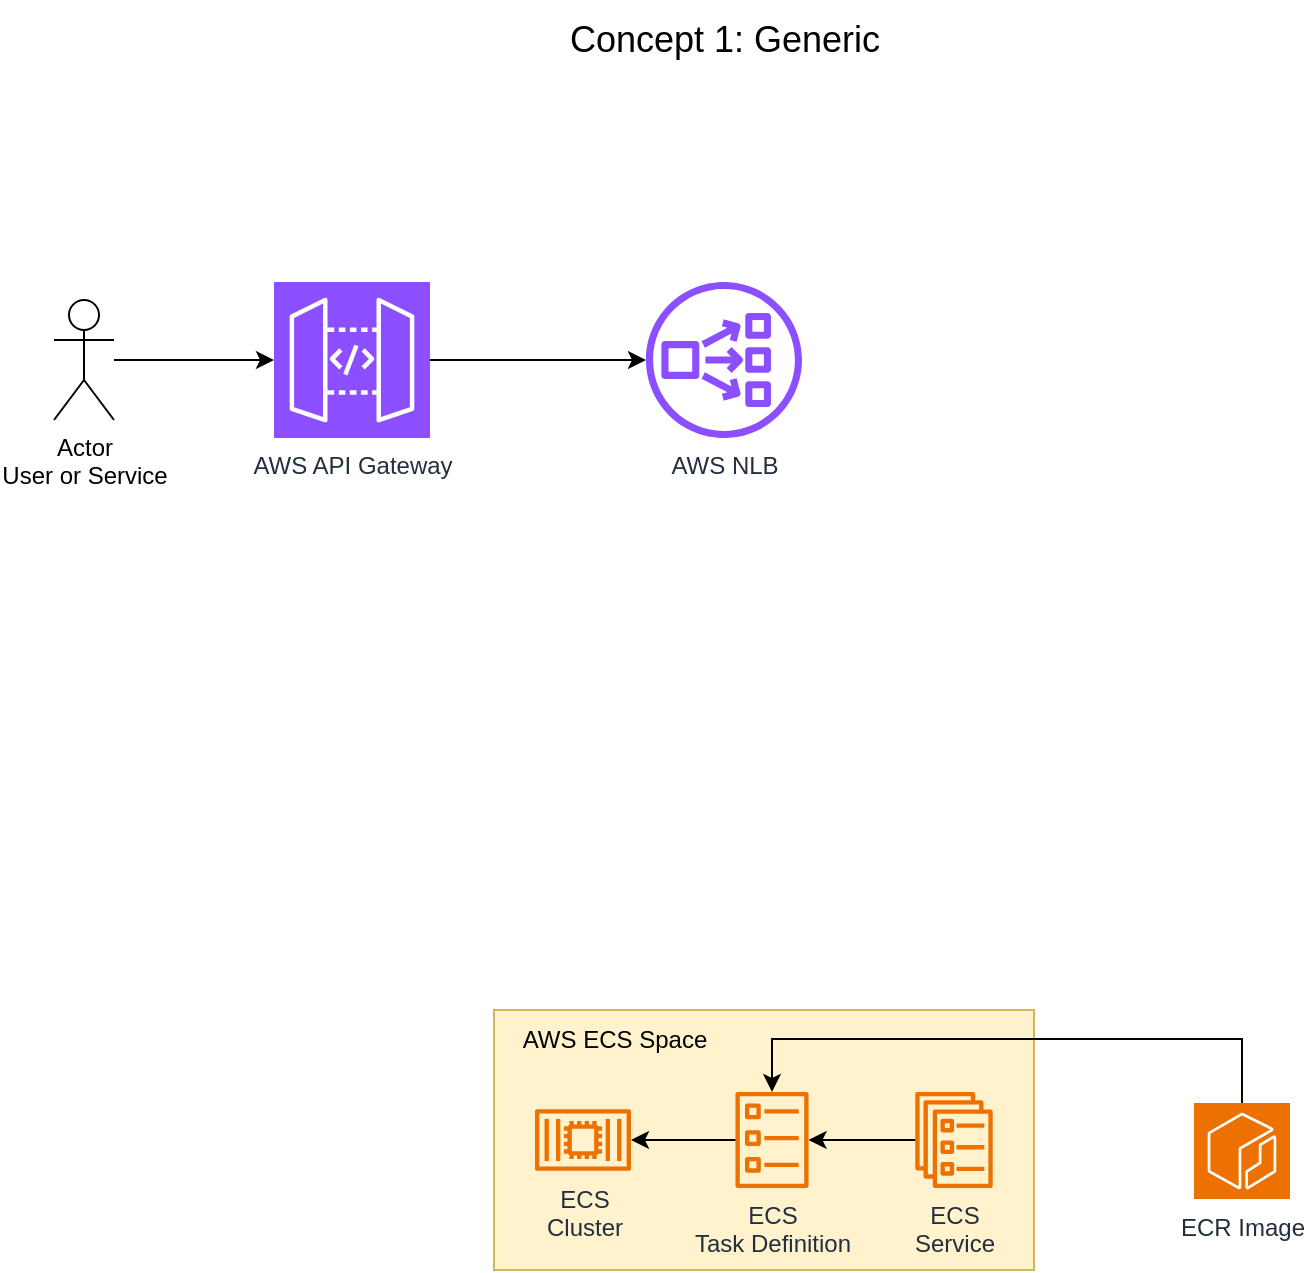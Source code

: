 <mxfile version="24.2.1" type="github">
  <diagram name="Page-1" id="X_xu9yqvRvAoMvWeWLDH">
    <mxGraphModel dx="1195" dy="580" grid="1" gridSize="10" guides="1" tooltips="1" connect="1" arrows="1" fold="1" page="1" pageScale="1" pageWidth="827" pageHeight="1169" math="0" shadow="0">
      <root>
        <mxCell id="0" />
        <mxCell id="1" parent="0" />
        <mxCell id="EGz7ehtEaYW6THcZkwWd-1" style="edgeStyle=orthogonalEdgeStyle;rounded=0;orthogonalLoop=1;jettySize=auto;html=1;" edge="1" parent="1" source="EGz7ehtEaYW6THcZkwWd-2" target="EGz7ehtEaYW6THcZkwWd-17">
          <mxGeometry relative="1" as="geometry">
            <mxPoint x="190" y="215.5" as="targetPoint" />
            <Array as="points" />
          </mxGeometry>
        </mxCell>
        <mxCell id="EGz7ehtEaYW6THcZkwWd-2" value="Actor&lt;br&gt;User or Service" style="shape=umlActor;verticalLabelPosition=bottom;verticalAlign=top;html=1;outlineConnect=0;" vertex="1" parent="1">
          <mxGeometry x="60" y="185" width="30" height="60" as="geometry" />
        </mxCell>
        <mxCell id="EGz7ehtEaYW6THcZkwWd-3" value="&lt;font style=&quot;font-size: 18px;&quot;&gt;Concept 1: Generic&lt;/font&gt;" style="text;html=1;align=center;verticalAlign=middle;resizable=0;points=[];autosize=1;strokeColor=none;fillColor=none;" vertex="1" parent="1">
          <mxGeometry x="305" y="35" width="180" height="40" as="geometry" />
        </mxCell>
        <mxCell id="EGz7ehtEaYW6THcZkwWd-5" value="" style="group" vertex="1" connectable="0" parent="1">
          <mxGeometry x="280" y="540" width="270" height="130" as="geometry" />
        </mxCell>
        <mxCell id="EGz7ehtEaYW6THcZkwWd-6" value="" style="rounded=0;whiteSpace=wrap;html=1;fillColor=#fff2cc;strokeColor=#d6b656;" vertex="1" parent="EGz7ehtEaYW6THcZkwWd-5">
          <mxGeometry width="270" height="130" as="geometry" />
        </mxCell>
        <mxCell id="EGz7ehtEaYW6THcZkwWd-7" value="AWS ECS Space" style="text;html=1;align=center;verticalAlign=middle;resizable=0;points=[];autosize=1;strokeColor=none;fillColor=none;" vertex="1" parent="EGz7ehtEaYW6THcZkwWd-5">
          <mxGeometry width="120" height="30" as="geometry" />
        </mxCell>
        <mxCell id="EGz7ehtEaYW6THcZkwWd-8" value="ECS&lt;br&gt;Service" style="sketch=0;outlineConnect=0;fontColor=#232F3E;gradientColor=none;fillColor=#ED7100;strokeColor=none;dashed=0;verticalLabelPosition=bottom;verticalAlign=top;align=center;html=1;fontSize=12;fontStyle=0;aspect=fixed;pointerEvents=1;shape=mxgraph.aws4.ecs_service;" vertex="1" parent="EGz7ehtEaYW6THcZkwWd-5">
          <mxGeometry x="210.5" y="41" width="39" height="48" as="geometry" />
        </mxCell>
        <mxCell id="EGz7ehtEaYW6THcZkwWd-9" value="ECS&lt;br&gt;Task Definition" style="sketch=0;outlineConnect=0;fontColor=#232F3E;gradientColor=none;fillColor=#ED7100;strokeColor=none;dashed=0;verticalLabelPosition=bottom;verticalAlign=top;align=center;html=1;fontSize=12;fontStyle=0;aspect=fixed;pointerEvents=1;shape=mxgraph.aws4.ecs_task;" vertex="1" parent="EGz7ehtEaYW6THcZkwWd-5">
          <mxGeometry x="120.5" y="41" width="37" height="48" as="geometry" />
        </mxCell>
        <mxCell id="EGz7ehtEaYW6THcZkwWd-10" value="ECS&lt;br&gt;Cluster" style="sketch=0;outlineConnect=0;fontColor=#232F3E;gradientColor=none;fillColor=#ED7100;strokeColor=none;dashed=0;verticalLabelPosition=bottom;verticalAlign=top;align=center;html=1;fontSize=12;fontStyle=0;aspect=fixed;pointerEvents=1;shape=mxgraph.aws4.container_2;" vertex="1" parent="EGz7ehtEaYW6THcZkwWd-5">
          <mxGeometry x="20.5" y="49.5" width="48" height="31" as="geometry" />
        </mxCell>
        <mxCell id="EGz7ehtEaYW6THcZkwWd-11" style="edgeStyle=orthogonalEdgeStyle;rounded=0;orthogonalLoop=1;jettySize=auto;html=1;" edge="1" parent="EGz7ehtEaYW6THcZkwWd-5" source="EGz7ehtEaYW6THcZkwWd-8" target="EGz7ehtEaYW6THcZkwWd-9">
          <mxGeometry relative="1" as="geometry" />
        </mxCell>
        <mxCell id="EGz7ehtEaYW6THcZkwWd-12" style="edgeStyle=orthogonalEdgeStyle;rounded=0;orthogonalLoop=1;jettySize=auto;html=1;" edge="1" parent="EGz7ehtEaYW6THcZkwWd-5" source="EGz7ehtEaYW6THcZkwWd-9" target="EGz7ehtEaYW6THcZkwWd-10">
          <mxGeometry relative="1" as="geometry" />
        </mxCell>
        <mxCell id="EGz7ehtEaYW6THcZkwWd-14" style="edgeStyle=orthogonalEdgeStyle;rounded=0;orthogonalLoop=1;jettySize=auto;html=1;" edge="1" parent="1" source="EGz7ehtEaYW6THcZkwWd-15" target="EGz7ehtEaYW6THcZkwWd-9">
          <mxGeometry relative="1" as="geometry">
            <Array as="points">
              <mxPoint x="654" y="554.5" />
              <mxPoint x="419" y="554.5" />
            </Array>
          </mxGeometry>
        </mxCell>
        <mxCell id="EGz7ehtEaYW6THcZkwWd-15" value="ECR Image" style="sketch=0;points=[[0,0,0],[0.25,0,0],[0.5,0,0],[0.75,0,0],[1,0,0],[0,1,0],[0.25,1,0],[0.5,1,0],[0.75,1,0],[1,1,0],[0,0.25,0],[0,0.5,0],[0,0.75,0],[1,0.25,0],[1,0.5,0],[1,0.75,0]];outlineConnect=0;fontColor=#232F3E;fillColor=#ED7100;strokeColor=#ffffff;dashed=0;verticalLabelPosition=bottom;verticalAlign=top;align=center;html=1;fontSize=12;fontStyle=0;aspect=fixed;shape=mxgraph.aws4.resourceIcon;resIcon=mxgraph.aws4.ecr;" vertex="1" parent="1">
          <mxGeometry x="630" y="586.5" width="48" height="48" as="geometry" />
        </mxCell>
        <mxCell id="EGz7ehtEaYW6THcZkwWd-16" value="AWS NLB" style="sketch=0;outlineConnect=0;fontColor=#232F3E;gradientColor=none;fillColor=#8C4FFF;strokeColor=none;dashed=0;verticalLabelPosition=bottom;verticalAlign=top;align=center;html=1;fontSize=12;fontStyle=0;aspect=fixed;pointerEvents=1;shape=mxgraph.aws4.network_load_balancer;" vertex="1" parent="1">
          <mxGeometry x="356" y="176" width="78" height="78" as="geometry" />
        </mxCell>
        <mxCell id="EGz7ehtEaYW6THcZkwWd-18" style="edgeStyle=orthogonalEdgeStyle;rounded=0;orthogonalLoop=1;jettySize=auto;html=1;" edge="1" parent="1" source="EGz7ehtEaYW6THcZkwWd-17" target="EGz7ehtEaYW6THcZkwWd-16">
          <mxGeometry relative="1" as="geometry" />
        </mxCell>
        <mxCell id="EGz7ehtEaYW6THcZkwWd-17" value="AWS API Gateway" style="sketch=0;points=[[0,0,0],[0.25,0,0],[0.5,0,0],[0.75,0,0],[1,0,0],[0,1,0],[0.25,1,0],[0.5,1,0],[0.75,1,0],[1,1,0],[0,0.25,0],[0,0.5,0],[0,0.75,0],[1,0.25,0],[1,0.5,0],[1,0.75,0]];outlineConnect=0;fontColor=#232F3E;fillColor=#8C4FFF;strokeColor=#ffffff;dashed=0;verticalLabelPosition=bottom;verticalAlign=top;align=center;html=1;fontSize=12;fontStyle=0;aspect=fixed;shape=mxgraph.aws4.resourceIcon;resIcon=mxgraph.aws4.api_gateway;" vertex="1" parent="1">
          <mxGeometry x="170" y="176" width="78" height="78" as="geometry" />
        </mxCell>
      </root>
    </mxGraphModel>
  </diagram>
</mxfile>

